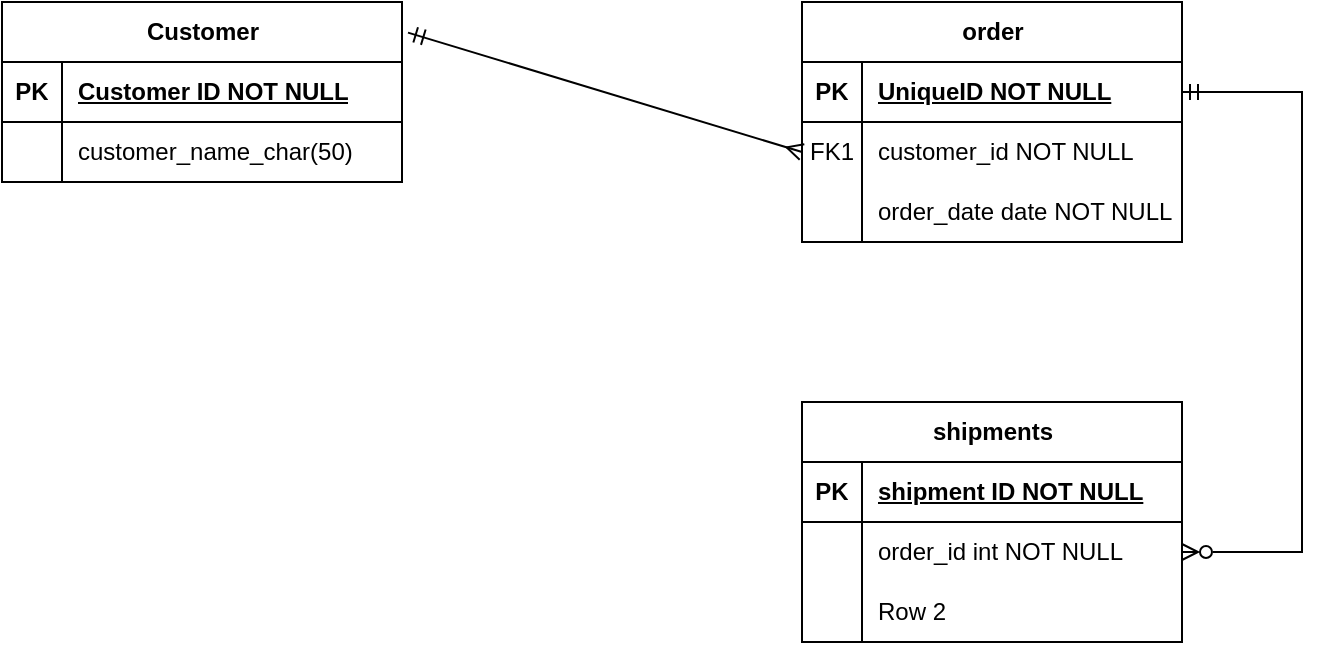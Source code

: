 <mxfile version="21.6.6" type="github">
  <diagram id="R2lEEEUBdFMjLlhIrx00" name="Page-1">
    <mxGraphModel dx="989" dy="534" grid="1" gridSize="10" guides="1" tooltips="1" connect="1" arrows="1" fold="1" page="1" pageScale="1" pageWidth="850" pageHeight="1100" math="0" shadow="0" extFonts="Permanent Marker^https://fonts.googleapis.com/css?family=Permanent+Marker">
      <root>
        <mxCell id="0" />
        <mxCell id="1" parent="0" />
        <mxCell id="LyHao8v1czPGiJcGtTNU-1" value="Customer" style="shape=table;startSize=30;container=1;collapsible=1;childLayout=tableLayout;fixedRows=1;rowLines=0;fontStyle=1;align=center;resizeLast=1;html=1;" vertex="1" parent="1">
          <mxGeometry x="50" y="50" width="200" height="90" as="geometry" />
        </mxCell>
        <mxCell id="LyHao8v1czPGiJcGtTNU-2" value="" style="shape=tableRow;horizontal=0;startSize=0;swimlaneHead=0;swimlaneBody=0;fillColor=none;collapsible=0;dropTarget=0;points=[[0,0.5],[1,0.5]];portConstraint=eastwest;top=0;left=0;right=0;bottom=1;" vertex="1" parent="LyHao8v1czPGiJcGtTNU-1">
          <mxGeometry y="30" width="200" height="30" as="geometry" />
        </mxCell>
        <mxCell id="LyHao8v1czPGiJcGtTNU-3" value="PK" style="shape=partialRectangle;connectable=0;fillColor=none;top=0;left=0;bottom=0;right=0;fontStyle=1;overflow=hidden;whiteSpace=wrap;html=1;" vertex="1" parent="LyHao8v1czPGiJcGtTNU-2">
          <mxGeometry width="30" height="30" as="geometry">
            <mxRectangle width="30" height="30" as="alternateBounds" />
          </mxGeometry>
        </mxCell>
        <mxCell id="LyHao8v1czPGiJcGtTNU-4" value="Customer ID NOT NULL" style="shape=partialRectangle;connectable=0;fillColor=none;top=0;left=0;bottom=0;right=0;align=left;spacingLeft=6;fontStyle=5;overflow=hidden;whiteSpace=wrap;html=1;" vertex="1" parent="LyHao8v1czPGiJcGtTNU-2">
          <mxGeometry x="30" width="170" height="30" as="geometry">
            <mxRectangle width="170" height="30" as="alternateBounds" />
          </mxGeometry>
        </mxCell>
        <mxCell id="LyHao8v1czPGiJcGtTNU-5" value="" style="shape=tableRow;horizontal=0;startSize=0;swimlaneHead=0;swimlaneBody=0;fillColor=none;collapsible=0;dropTarget=0;points=[[0,0.5],[1,0.5]];portConstraint=eastwest;top=0;left=0;right=0;bottom=0;" vertex="1" parent="LyHao8v1czPGiJcGtTNU-1">
          <mxGeometry y="60" width="200" height="30" as="geometry" />
        </mxCell>
        <mxCell id="LyHao8v1czPGiJcGtTNU-6" value="" style="shape=partialRectangle;connectable=0;fillColor=none;top=0;left=0;bottom=0;right=0;editable=1;overflow=hidden;whiteSpace=wrap;html=1;" vertex="1" parent="LyHao8v1czPGiJcGtTNU-5">
          <mxGeometry width="30" height="30" as="geometry">
            <mxRectangle width="30" height="30" as="alternateBounds" />
          </mxGeometry>
        </mxCell>
        <mxCell id="LyHao8v1czPGiJcGtTNU-7" value="customer_name_char(50)" style="shape=partialRectangle;connectable=0;fillColor=none;top=0;left=0;bottom=0;right=0;align=left;spacingLeft=6;overflow=hidden;whiteSpace=wrap;html=1;" vertex="1" parent="LyHao8v1czPGiJcGtTNU-5">
          <mxGeometry x="30" width="170" height="30" as="geometry">
            <mxRectangle width="170" height="30" as="alternateBounds" />
          </mxGeometry>
        </mxCell>
        <mxCell id="LyHao8v1czPGiJcGtTNU-17" value="order" style="shape=table;startSize=30;container=1;collapsible=1;childLayout=tableLayout;fixedRows=1;rowLines=0;fontStyle=1;align=center;resizeLast=1;html=1;" vertex="1" parent="1">
          <mxGeometry x="450" y="50" width="190.0" height="120" as="geometry" />
        </mxCell>
        <mxCell id="LyHao8v1czPGiJcGtTNU-18" value="" style="shape=tableRow;horizontal=0;startSize=0;swimlaneHead=0;swimlaneBody=0;fillColor=none;collapsible=0;dropTarget=0;points=[[0,0.5],[1,0.5]];portConstraint=eastwest;top=0;left=0;right=0;bottom=1;" vertex="1" parent="LyHao8v1czPGiJcGtTNU-17">
          <mxGeometry y="30" width="190.0" height="30" as="geometry" />
        </mxCell>
        <mxCell id="LyHao8v1czPGiJcGtTNU-19" value="PK" style="shape=partialRectangle;connectable=0;fillColor=none;top=0;left=0;bottom=0;right=0;fontStyle=1;overflow=hidden;whiteSpace=wrap;html=1;" vertex="1" parent="LyHao8v1czPGiJcGtTNU-18">
          <mxGeometry width="30" height="30" as="geometry">
            <mxRectangle width="30" height="30" as="alternateBounds" />
          </mxGeometry>
        </mxCell>
        <mxCell id="LyHao8v1czPGiJcGtTNU-20" value="UniqueID NOT NULL" style="shape=partialRectangle;connectable=0;fillColor=none;top=0;left=0;bottom=0;right=0;align=left;spacingLeft=6;fontStyle=5;overflow=hidden;whiteSpace=wrap;html=1;" vertex="1" parent="LyHao8v1czPGiJcGtTNU-18">
          <mxGeometry x="30" width="160.0" height="30" as="geometry">
            <mxRectangle width="160.0" height="30" as="alternateBounds" />
          </mxGeometry>
        </mxCell>
        <mxCell id="LyHao8v1czPGiJcGtTNU-21" value="" style="shape=tableRow;horizontal=0;startSize=0;swimlaneHead=0;swimlaneBody=0;fillColor=none;collapsible=0;dropTarget=0;points=[[0,0.5],[1,0.5]];portConstraint=eastwest;top=0;left=0;right=0;bottom=0;" vertex="1" parent="LyHao8v1czPGiJcGtTNU-17">
          <mxGeometry y="60" width="190.0" height="30" as="geometry" />
        </mxCell>
        <mxCell id="LyHao8v1czPGiJcGtTNU-22" value="FK1" style="shape=partialRectangle;connectable=0;fillColor=none;top=0;left=0;bottom=0;right=0;editable=1;overflow=hidden;whiteSpace=wrap;html=1;" vertex="1" parent="LyHao8v1czPGiJcGtTNU-21">
          <mxGeometry width="30" height="30" as="geometry">
            <mxRectangle width="30" height="30" as="alternateBounds" />
          </mxGeometry>
        </mxCell>
        <mxCell id="LyHao8v1czPGiJcGtTNU-23" value="customer_id NOT NULL" style="shape=partialRectangle;connectable=0;fillColor=none;top=0;left=0;bottom=0;right=0;align=left;spacingLeft=6;overflow=hidden;whiteSpace=wrap;html=1;" vertex="1" parent="LyHao8v1czPGiJcGtTNU-21">
          <mxGeometry x="30" width="160.0" height="30" as="geometry">
            <mxRectangle width="160.0" height="30" as="alternateBounds" />
          </mxGeometry>
        </mxCell>
        <mxCell id="LyHao8v1czPGiJcGtTNU-24" value="" style="shape=tableRow;horizontal=0;startSize=0;swimlaneHead=0;swimlaneBody=0;fillColor=none;collapsible=0;dropTarget=0;points=[[0,0.5],[1,0.5]];portConstraint=eastwest;top=0;left=0;right=0;bottom=0;" vertex="1" parent="LyHao8v1czPGiJcGtTNU-17">
          <mxGeometry y="90" width="190.0" height="30" as="geometry" />
        </mxCell>
        <mxCell id="LyHao8v1czPGiJcGtTNU-25" value="" style="shape=partialRectangle;connectable=0;fillColor=none;top=0;left=0;bottom=0;right=0;editable=1;overflow=hidden;whiteSpace=wrap;html=1;" vertex="1" parent="LyHao8v1czPGiJcGtTNU-24">
          <mxGeometry width="30" height="30" as="geometry">
            <mxRectangle width="30" height="30" as="alternateBounds" />
          </mxGeometry>
        </mxCell>
        <mxCell id="LyHao8v1czPGiJcGtTNU-26" value="order_date date NOT NULL" style="shape=partialRectangle;connectable=0;fillColor=none;top=0;left=0;bottom=0;right=0;align=left;spacingLeft=6;overflow=hidden;whiteSpace=wrap;html=1;" vertex="1" parent="LyHao8v1czPGiJcGtTNU-24">
          <mxGeometry x="30" width="160.0" height="30" as="geometry">
            <mxRectangle width="160.0" height="30" as="alternateBounds" />
          </mxGeometry>
        </mxCell>
        <mxCell id="LyHao8v1czPGiJcGtTNU-30" value="" style="fontSize=12;html=1;endArrow=ERmany;endFill=0;rounded=0;exitX=1.015;exitY=0.17;exitDx=0;exitDy=0;exitPerimeter=0;startArrow=ERmandOne;startFill=0;elbow=vertical;entryX=0;entryY=0.5;entryDx=0;entryDy=0;" edge="1" parent="1" source="LyHao8v1czPGiJcGtTNU-1" target="LyHao8v1czPGiJcGtTNU-21">
          <mxGeometry width="100" height="100" relative="1" as="geometry">
            <mxPoint x="360" y="290" as="sourcePoint" />
            <mxPoint x="500" y="210" as="targetPoint" />
          </mxGeometry>
        </mxCell>
        <mxCell id="LyHao8v1czPGiJcGtTNU-32" value="shipments" style="shape=table;startSize=30;container=1;collapsible=1;childLayout=tableLayout;fixedRows=1;rowLines=0;fontStyle=1;align=center;resizeLast=1;html=1;" vertex="1" parent="1">
          <mxGeometry x="450" y="250" width="190.0" height="120" as="geometry" />
        </mxCell>
        <mxCell id="LyHao8v1czPGiJcGtTNU-33" value="" style="shape=tableRow;horizontal=0;startSize=0;swimlaneHead=0;swimlaneBody=0;fillColor=none;collapsible=0;dropTarget=0;points=[[0,0.5],[1,0.5]];portConstraint=eastwest;top=0;left=0;right=0;bottom=1;" vertex="1" parent="LyHao8v1czPGiJcGtTNU-32">
          <mxGeometry y="30" width="190.0" height="30" as="geometry" />
        </mxCell>
        <mxCell id="LyHao8v1czPGiJcGtTNU-34" value="PK" style="shape=partialRectangle;connectable=0;fillColor=none;top=0;left=0;bottom=0;right=0;fontStyle=1;overflow=hidden;whiteSpace=wrap;html=1;" vertex="1" parent="LyHao8v1czPGiJcGtTNU-33">
          <mxGeometry width="30" height="30" as="geometry">
            <mxRectangle width="30" height="30" as="alternateBounds" />
          </mxGeometry>
        </mxCell>
        <mxCell id="LyHao8v1czPGiJcGtTNU-35" value="shipment ID NOT NULL" style="shape=partialRectangle;connectable=0;fillColor=none;top=0;left=0;bottom=0;right=0;align=left;spacingLeft=6;fontStyle=5;overflow=hidden;whiteSpace=wrap;html=1;" vertex="1" parent="LyHao8v1czPGiJcGtTNU-33">
          <mxGeometry x="30" width="160.0" height="30" as="geometry">
            <mxRectangle width="160.0" height="30" as="alternateBounds" />
          </mxGeometry>
        </mxCell>
        <mxCell id="LyHao8v1czPGiJcGtTNU-36" value="" style="shape=tableRow;horizontal=0;startSize=0;swimlaneHead=0;swimlaneBody=0;fillColor=none;collapsible=0;dropTarget=0;points=[[0,0.5],[1,0.5]];portConstraint=eastwest;top=0;left=0;right=0;bottom=0;" vertex="1" parent="LyHao8v1czPGiJcGtTNU-32">
          <mxGeometry y="60" width="190.0" height="30" as="geometry" />
        </mxCell>
        <mxCell id="LyHao8v1czPGiJcGtTNU-37" value="" style="shape=partialRectangle;connectable=0;fillColor=none;top=0;left=0;bottom=0;right=0;editable=1;overflow=hidden;whiteSpace=wrap;html=1;" vertex="1" parent="LyHao8v1czPGiJcGtTNU-36">
          <mxGeometry width="30" height="30" as="geometry">
            <mxRectangle width="30" height="30" as="alternateBounds" />
          </mxGeometry>
        </mxCell>
        <mxCell id="LyHao8v1czPGiJcGtTNU-38" value="order_id int NOT NULL" style="shape=partialRectangle;connectable=0;fillColor=none;top=0;left=0;bottom=0;right=0;align=left;spacingLeft=6;overflow=hidden;whiteSpace=wrap;html=1;" vertex="1" parent="LyHao8v1czPGiJcGtTNU-36">
          <mxGeometry x="30" width="160.0" height="30" as="geometry">
            <mxRectangle width="160.0" height="30" as="alternateBounds" />
          </mxGeometry>
        </mxCell>
        <mxCell id="LyHao8v1czPGiJcGtTNU-39" value="" style="shape=tableRow;horizontal=0;startSize=0;swimlaneHead=0;swimlaneBody=0;fillColor=none;collapsible=0;dropTarget=0;points=[[0,0.5],[1,0.5]];portConstraint=eastwest;top=0;left=0;right=0;bottom=0;" vertex="1" parent="LyHao8v1czPGiJcGtTNU-32">
          <mxGeometry y="90" width="190.0" height="30" as="geometry" />
        </mxCell>
        <mxCell id="LyHao8v1czPGiJcGtTNU-40" value="" style="shape=partialRectangle;connectable=0;fillColor=none;top=0;left=0;bottom=0;right=0;editable=1;overflow=hidden;whiteSpace=wrap;html=1;" vertex="1" parent="LyHao8v1czPGiJcGtTNU-39">
          <mxGeometry width="30" height="30" as="geometry">
            <mxRectangle width="30" height="30" as="alternateBounds" />
          </mxGeometry>
        </mxCell>
        <mxCell id="LyHao8v1czPGiJcGtTNU-41" value="Row 2" style="shape=partialRectangle;connectable=0;fillColor=none;top=0;left=0;bottom=0;right=0;align=left;spacingLeft=6;overflow=hidden;whiteSpace=wrap;html=1;" vertex="1" parent="LyHao8v1czPGiJcGtTNU-39">
          <mxGeometry x="30" width="160.0" height="30" as="geometry">
            <mxRectangle width="160.0" height="30" as="alternateBounds" />
          </mxGeometry>
        </mxCell>
        <mxCell id="LyHao8v1czPGiJcGtTNU-46" value="" style="fontSize=12;html=1;endArrow=ERmandOne;rounded=0;entryX=1;entryY=0.5;entryDx=0;entryDy=0;exitX=1;exitY=0.5;exitDx=0;exitDy=0;startArrow=ERzeroToMany;startFill=0;edgeStyle=orthogonalEdgeStyle;" edge="1" parent="1" source="LyHao8v1czPGiJcGtTNU-36" target="LyHao8v1czPGiJcGtTNU-18">
          <mxGeometry width="100" height="100" relative="1" as="geometry">
            <mxPoint x="730.0" y="320" as="sourcePoint" />
            <mxPoint x="740.0" y="90" as="targetPoint" />
            <Array as="points">
              <mxPoint x="700" y="325" />
              <mxPoint x="700" y="95" />
            </Array>
          </mxGeometry>
        </mxCell>
      </root>
    </mxGraphModel>
  </diagram>
</mxfile>
